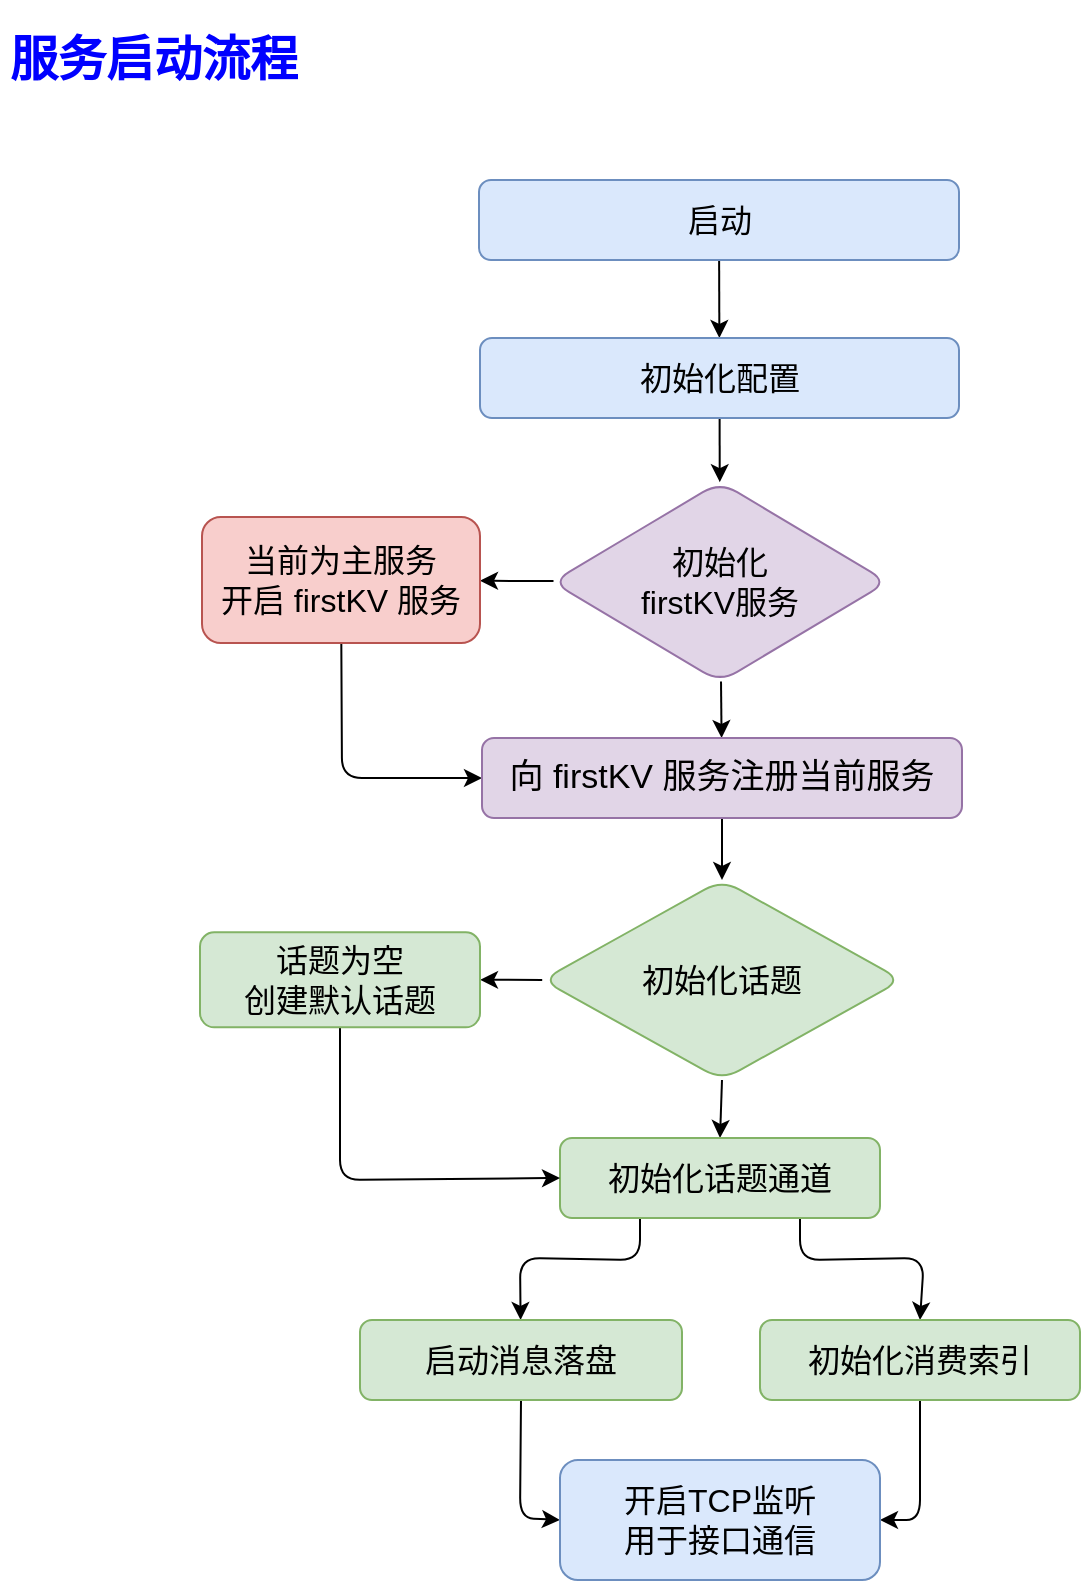 <mxfile>
    <diagram id="5vMIrCGlaVTDwDNxmCuT" name="第 1 页">
        <mxGraphModel dx="1719" dy="997" grid="1" gridSize="10" guides="1" tooltips="1" connect="1" arrows="1" fold="1" page="1" pageScale="1" pageWidth="827" pageHeight="1169" math="0" shadow="0">
            <root>
                <mxCell id="0"/>
                <mxCell id="1" parent="0"/>
                <mxCell id="99" value="" style="edgeStyle=none;html=1;" parent="1" target="5" edge="1">
                    <mxGeometry relative="1" as="geometry">
                        <mxPoint x="399.562" y="159" as="sourcePoint"/>
                    </mxGeometry>
                </mxCell>
                <mxCell id="2" value="&lt;font style=&quot;font-size: 16px;&quot;&gt;启动&lt;/font&gt;" style="rounded=1;whiteSpace=wrap;html=1;fillColor=#dae8fc;strokeColor=#6c8ebf;" parent="1" vertex="1">
                    <mxGeometry x="279.5" y="120" width="240" height="40" as="geometry"/>
                </mxCell>
                <mxCell id="36" value="" style="edgeStyle=none;html=1;" parent="1" source="5" target="35" edge="1">
                    <mxGeometry relative="1" as="geometry"/>
                </mxCell>
                <mxCell id="5" value="&lt;font style=&quot;font-size: 16px;&quot;&gt;初始化配置&lt;/font&gt;" style="whiteSpace=wrap;html=1;rounded=1;fillColor=#dae8fc;strokeColor=#6c8ebf;" parent="1" vertex="1">
                    <mxGeometry x="280" y="199" width="239.5" height="40" as="geometry"/>
                </mxCell>
                <mxCell id="23" style="edgeStyle=none;html=1;exitX=0.5;exitY=1;exitDx=0;exitDy=0;entryX=0.5;entryY=0;entryDx=0;entryDy=0;fontColor=#000000;" parent="1" source="11" target="15" edge="1">
                    <mxGeometry relative="1" as="geometry"/>
                </mxCell>
                <mxCell id="103" value="" style="edgeStyle=none;html=1;fontSize=16;" edge="1" parent="1" source="11" target="19">
                    <mxGeometry relative="1" as="geometry"/>
                </mxCell>
                <mxCell id="11" value="初始化话题" style="rhombus;whiteSpace=wrap;html=1;fillColor=#d5e8d4;strokeColor=#82b366;rounded=1;fontStyle=0;fontSize=16;" parent="1" vertex="1">
                    <mxGeometry x="311" y="470" width="180" height="100" as="geometry"/>
                </mxCell>
                <mxCell id="25" value="" style="edgeStyle=none;html=1;fontColor=#000000;exitX=0.25;exitY=1;exitDx=0;exitDy=0;" parent="1" source="15" target="24" edge="1">
                    <mxGeometry relative="1" as="geometry">
                        <Array as="points">
                            <mxPoint x="360" y="660"/>
                            <mxPoint x="300" y="659"/>
                        </Array>
                    </mxGeometry>
                </mxCell>
                <mxCell id="28" style="edgeStyle=none;html=1;exitX=0.75;exitY=1;exitDx=0;exitDy=0;entryX=0.5;entryY=0;entryDx=0;entryDy=0;fontColor=#000000;" parent="1" source="15" target="26" edge="1">
                    <mxGeometry relative="1" as="geometry">
                        <Array as="points">
                            <mxPoint x="440" y="660"/>
                            <mxPoint x="502" y="659"/>
                        </Array>
                    </mxGeometry>
                </mxCell>
                <mxCell id="15" value="初始化话题通道" style="whiteSpace=wrap;html=1;fillColor=#d5e8d4;strokeColor=#82b366;rounded=1;fontStyle=0;fontSize=16;" parent="1" vertex="1">
                    <mxGeometry x="320" y="599" width="160" height="40" as="geometry"/>
                </mxCell>
                <mxCell id="22" style="edgeStyle=none;html=1;entryX=0;entryY=0.5;entryDx=0;entryDy=0;fontColor=#000000;exitX=0.5;exitY=1;exitDx=0;exitDy=0;" parent="1" source="19" target="15" edge="1">
                    <mxGeometry relative="1" as="geometry">
                        <Array as="points">
                            <mxPoint x="210" y="620"/>
                        </Array>
                        <mxPoint x="230" y="559" as="sourcePoint"/>
                    </mxGeometry>
                </mxCell>
                <mxCell id="19" value="话题为空&lt;br style=&quot;font-size: 16px;&quot;&gt;创建默认话题" style="whiteSpace=wrap;html=1;fillColor=#d5e8d4;strokeColor=#82b366;rounded=1;fontStyle=0;fontSize=16;" parent="1" vertex="1">
                    <mxGeometry x="140" y="496.13" width="140" height="47.5" as="geometry"/>
                </mxCell>
                <mxCell id="101" value="" style="edgeStyle=none;html=1;exitX=0.5;exitY=1;exitDx=0;exitDy=0;entryX=0;entryY=0.5;entryDx=0;entryDy=0;" parent="1" source="24" target="31" edge="1">
                    <mxGeometry relative="1" as="geometry">
                        <Array as="points">
                            <mxPoint x="300" y="789"/>
                        </Array>
                    </mxGeometry>
                </mxCell>
                <mxCell id="24" value="启动消息落盘" style="whiteSpace=wrap;html=1;fillColor=#d5e8d4;strokeColor=#82b366;rounded=1;fontStyle=0;fontSize=16;" parent="1" vertex="1">
                    <mxGeometry x="220" y="690" width="161" height="40" as="geometry"/>
                </mxCell>
                <mxCell id="102" value="" style="edgeStyle=none;html=1;exitX=0.5;exitY=1;exitDx=0;exitDy=0;entryX=1;entryY=0.5;entryDx=0;entryDy=0;" parent="1" source="26" target="31" edge="1">
                    <mxGeometry relative="1" as="geometry">
                        <Array as="points">
                            <mxPoint x="500" y="790"/>
                        </Array>
                    </mxGeometry>
                </mxCell>
                <mxCell id="26" value="初始化消费索引" style="whiteSpace=wrap;html=1;fillColor=#d5e8d4;strokeColor=#82b366;rounded=1;fontStyle=0;fontSize=16;" parent="1" vertex="1">
                    <mxGeometry x="420" y="690" width="160" height="40" as="geometry"/>
                </mxCell>
                <mxCell id="30" value="&lt;h1&gt;服务启动流程&lt;/h1&gt;" style="text;html=1;strokeColor=none;fillColor=none;spacing=5;spacingTop=-20;whiteSpace=wrap;overflow=hidden;rounded=0;fontColor=#0000FF;" parent="1" vertex="1">
                    <mxGeometry x="40" y="40" width="190" height="40" as="geometry"/>
                </mxCell>
                <mxCell id="31" value="开启TCP监听&lt;br style=&quot;font-size: 16px;&quot;&gt;用于接口通信" style="rounded=1;whiteSpace=wrap;html=1;fillColor=#dae8fc;strokeColor=#6c8ebf;fontSize=16;" parent="1" vertex="1">
                    <mxGeometry x="320" y="760" width="160" height="60" as="geometry"/>
                </mxCell>
                <mxCell id="41" value="" style="edgeStyle=none;html=1;" parent="1" source="35" target="40" edge="1">
                    <mxGeometry relative="1" as="geometry"/>
                </mxCell>
                <mxCell id="100" value="" style="edgeStyle=none;html=1;" parent="1" source="35" target="37" edge="1">
                    <mxGeometry relative="1" as="geometry"/>
                </mxCell>
                <mxCell id="35" value="初始化&lt;br style=&quot;font-size: 16px;&quot;&gt;firstKV服务" style="rhombus;whiteSpace=wrap;html=1;fillColor=#e1d5e7;strokeColor=#9673a6;rounded=1;fontSize=16;" parent="1" vertex="1">
                    <mxGeometry x="316" y="271" width="168" height="100" as="geometry"/>
                </mxCell>
                <mxCell id="39" style="edgeStyle=none;html=1;entryX=0;entryY=0.5;entryDx=0;entryDy=0;" parent="1" source="37" target="40" edge="1">
                    <mxGeometry relative="1" as="geometry">
                        <mxPoint x="270" y="409" as="targetPoint"/>
                        <Array as="points">
                            <mxPoint x="211" y="419"/>
                        </Array>
                    </mxGeometry>
                </mxCell>
                <mxCell id="37" value="当前为主服务&lt;br style=&quot;font-size: 16px;&quot;&gt;开启 firstKV 服务" style="whiteSpace=wrap;html=1;fillColor=#f8cecc;strokeColor=#b85450;rounded=1;fontSize=16;" parent="1" vertex="1">
                    <mxGeometry x="141" y="288.5" width="139" height="63" as="geometry"/>
                </mxCell>
                <mxCell id="42" style="edgeStyle=none;html=1;entryX=0.5;entryY=0;entryDx=0;entryDy=0;" parent="1" source="40" target="11" edge="1">
                    <mxGeometry relative="1" as="geometry"/>
                </mxCell>
                <mxCell id="40" value="向 firstKV 服务注册当前服务" style="rounded=1;whiteSpace=wrap;html=1;fillColor=#e1d5e7;strokeColor=#9673a6;fontSize=17;" parent="1" vertex="1">
                    <mxGeometry x="281" y="399" width="240" height="40" as="geometry"/>
                </mxCell>
            </root>
        </mxGraphModel>
    </diagram>
</mxfile>